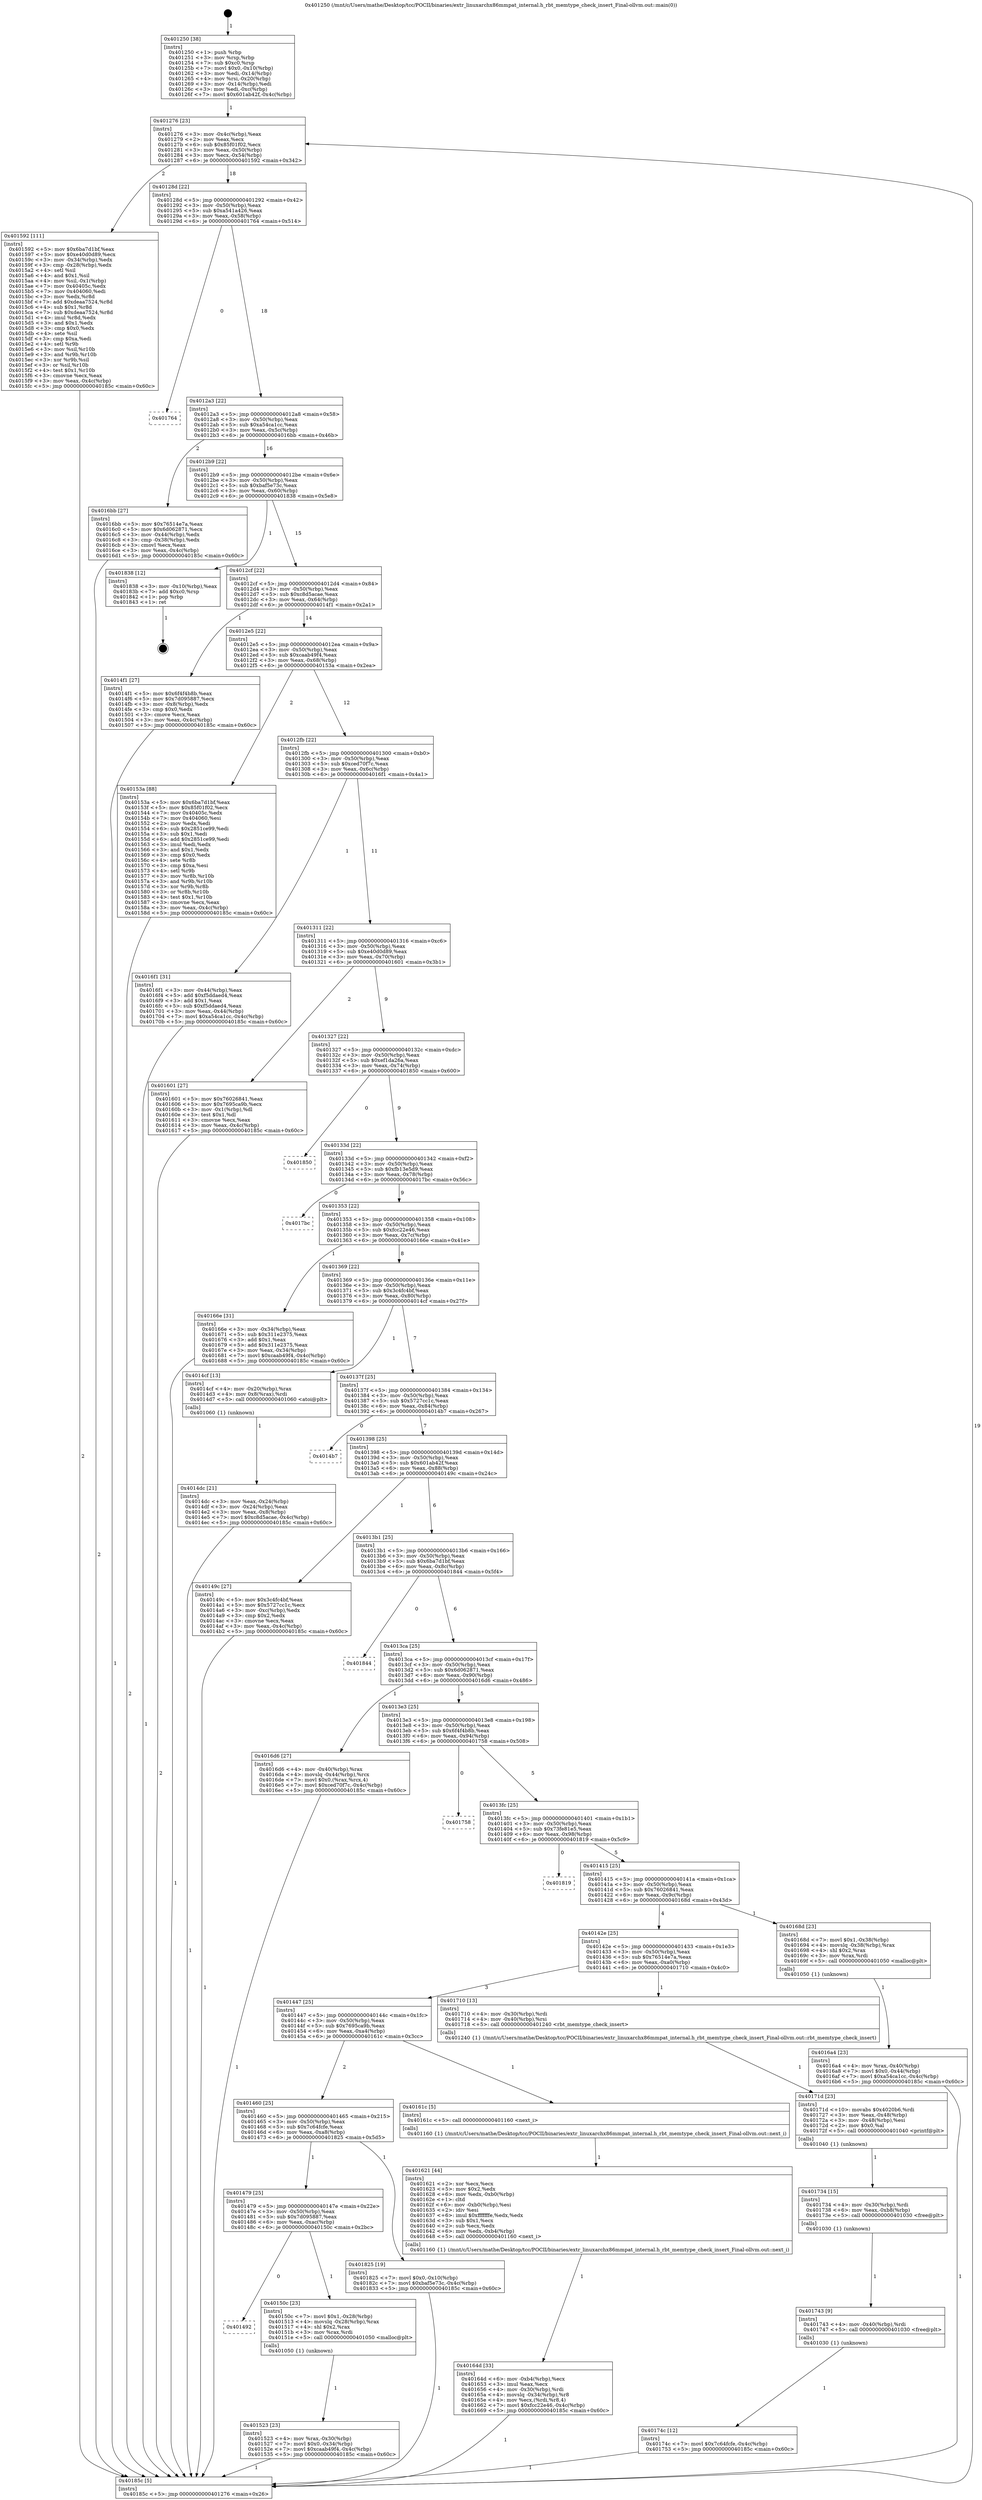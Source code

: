 digraph "0x401250" {
  label = "0x401250 (/mnt/c/Users/mathe/Desktop/tcc/POCII/binaries/extr_linuxarchx86mmpat_internal.h_rbt_memtype_check_insert_Final-ollvm.out::main(0))"
  labelloc = "t"
  node[shape=record]

  Entry [label="",width=0.3,height=0.3,shape=circle,fillcolor=black,style=filled]
  "0x401276" [label="{
     0x401276 [23]\l
     | [instrs]\l
     &nbsp;&nbsp;0x401276 \<+3\>: mov -0x4c(%rbp),%eax\l
     &nbsp;&nbsp;0x401279 \<+2\>: mov %eax,%ecx\l
     &nbsp;&nbsp;0x40127b \<+6\>: sub $0x85f01f02,%ecx\l
     &nbsp;&nbsp;0x401281 \<+3\>: mov %eax,-0x50(%rbp)\l
     &nbsp;&nbsp;0x401284 \<+3\>: mov %ecx,-0x54(%rbp)\l
     &nbsp;&nbsp;0x401287 \<+6\>: je 0000000000401592 \<main+0x342\>\l
  }"]
  "0x401592" [label="{
     0x401592 [111]\l
     | [instrs]\l
     &nbsp;&nbsp;0x401592 \<+5\>: mov $0x6ba7d1bf,%eax\l
     &nbsp;&nbsp;0x401597 \<+5\>: mov $0xe40d0d89,%ecx\l
     &nbsp;&nbsp;0x40159c \<+3\>: mov -0x34(%rbp),%edx\l
     &nbsp;&nbsp;0x40159f \<+3\>: cmp -0x28(%rbp),%edx\l
     &nbsp;&nbsp;0x4015a2 \<+4\>: setl %sil\l
     &nbsp;&nbsp;0x4015a6 \<+4\>: and $0x1,%sil\l
     &nbsp;&nbsp;0x4015aa \<+4\>: mov %sil,-0x1(%rbp)\l
     &nbsp;&nbsp;0x4015ae \<+7\>: mov 0x40405c,%edx\l
     &nbsp;&nbsp;0x4015b5 \<+7\>: mov 0x404060,%edi\l
     &nbsp;&nbsp;0x4015bc \<+3\>: mov %edx,%r8d\l
     &nbsp;&nbsp;0x4015bf \<+7\>: add $0xdeaa7524,%r8d\l
     &nbsp;&nbsp;0x4015c6 \<+4\>: sub $0x1,%r8d\l
     &nbsp;&nbsp;0x4015ca \<+7\>: sub $0xdeaa7524,%r8d\l
     &nbsp;&nbsp;0x4015d1 \<+4\>: imul %r8d,%edx\l
     &nbsp;&nbsp;0x4015d5 \<+3\>: and $0x1,%edx\l
     &nbsp;&nbsp;0x4015d8 \<+3\>: cmp $0x0,%edx\l
     &nbsp;&nbsp;0x4015db \<+4\>: sete %sil\l
     &nbsp;&nbsp;0x4015df \<+3\>: cmp $0xa,%edi\l
     &nbsp;&nbsp;0x4015e2 \<+4\>: setl %r9b\l
     &nbsp;&nbsp;0x4015e6 \<+3\>: mov %sil,%r10b\l
     &nbsp;&nbsp;0x4015e9 \<+3\>: and %r9b,%r10b\l
     &nbsp;&nbsp;0x4015ec \<+3\>: xor %r9b,%sil\l
     &nbsp;&nbsp;0x4015ef \<+3\>: or %sil,%r10b\l
     &nbsp;&nbsp;0x4015f2 \<+4\>: test $0x1,%r10b\l
     &nbsp;&nbsp;0x4015f6 \<+3\>: cmovne %ecx,%eax\l
     &nbsp;&nbsp;0x4015f9 \<+3\>: mov %eax,-0x4c(%rbp)\l
     &nbsp;&nbsp;0x4015fc \<+5\>: jmp 000000000040185c \<main+0x60c\>\l
  }"]
  "0x40128d" [label="{
     0x40128d [22]\l
     | [instrs]\l
     &nbsp;&nbsp;0x40128d \<+5\>: jmp 0000000000401292 \<main+0x42\>\l
     &nbsp;&nbsp;0x401292 \<+3\>: mov -0x50(%rbp),%eax\l
     &nbsp;&nbsp;0x401295 \<+5\>: sub $0xa541a426,%eax\l
     &nbsp;&nbsp;0x40129a \<+3\>: mov %eax,-0x58(%rbp)\l
     &nbsp;&nbsp;0x40129d \<+6\>: je 0000000000401764 \<main+0x514\>\l
  }"]
  Exit [label="",width=0.3,height=0.3,shape=circle,fillcolor=black,style=filled,peripheries=2]
  "0x401764" [label="{
     0x401764\l
  }", style=dashed]
  "0x4012a3" [label="{
     0x4012a3 [22]\l
     | [instrs]\l
     &nbsp;&nbsp;0x4012a3 \<+5\>: jmp 00000000004012a8 \<main+0x58\>\l
     &nbsp;&nbsp;0x4012a8 \<+3\>: mov -0x50(%rbp),%eax\l
     &nbsp;&nbsp;0x4012ab \<+5\>: sub $0xa54ca1cc,%eax\l
     &nbsp;&nbsp;0x4012b0 \<+3\>: mov %eax,-0x5c(%rbp)\l
     &nbsp;&nbsp;0x4012b3 \<+6\>: je 00000000004016bb \<main+0x46b\>\l
  }"]
  "0x40174c" [label="{
     0x40174c [12]\l
     | [instrs]\l
     &nbsp;&nbsp;0x40174c \<+7\>: movl $0x7c64fcfe,-0x4c(%rbp)\l
     &nbsp;&nbsp;0x401753 \<+5\>: jmp 000000000040185c \<main+0x60c\>\l
  }"]
  "0x4016bb" [label="{
     0x4016bb [27]\l
     | [instrs]\l
     &nbsp;&nbsp;0x4016bb \<+5\>: mov $0x76514e7a,%eax\l
     &nbsp;&nbsp;0x4016c0 \<+5\>: mov $0x6d062871,%ecx\l
     &nbsp;&nbsp;0x4016c5 \<+3\>: mov -0x44(%rbp),%edx\l
     &nbsp;&nbsp;0x4016c8 \<+3\>: cmp -0x38(%rbp),%edx\l
     &nbsp;&nbsp;0x4016cb \<+3\>: cmovl %ecx,%eax\l
     &nbsp;&nbsp;0x4016ce \<+3\>: mov %eax,-0x4c(%rbp)\l
     &nbsp;&nbsp;0x4016d1 \<+5\>: jmp 000000000040185c \<main+0x60c\>\l
  }"]
  "0x4012b9" [label="{
     0x4012b9 [22]\l
     | [instrs]\l
     &nbsp;&nbsp;0x4012b9 \<+5\>: jmp 00000000004012be \<main+0x6e\>\l
     &nbsp;&nbsp;0x4012be \<+3\>: mov -0x50(%rbp),%eax\l
     &nbsp;&nbsp;0x4012c1 \<+5\>: sub $0xbaf5e73c,%eax\l
     &nbsp;&nbsp;0x4012c6 \<+3\>: mov %eax,-0x60(%rbp)\l
     &nbsp;&nbsp;0x4012c9 \<+6\>: je 0000000000401838 \<main+0x5e8\>\l
  }"]
  "0x401743" [label="{
     0x401743 [9]\l
     | [instrs]\l
     &nbsp;&nbsp;0x401743 \<+4\>: mov -0x40(%rbp),%rdi\l
     &nbsp;&nbsp;0x401747 \<+5\>: call 0000000000401030 \<free@plt\>\l
     | [calls]\l
     &nbsp;&nbsp;0x401030 \{1\} (unknown)\l
  }"]
  "0x401838" [label="{
     0x401838 [12]\l
     | [instrs]\l
     &nbsp;&nbsp;0x401838 \<+3\>: mov -0x10(%rbp),%eax\l
     &nbsp;&nbsp;0x40183b \<+7\>: add $0xc0,%rsp\l
     &nbsp;&nbsp;0x401842 \<+1\>: pop %rbp\l
     &nbsp;&nbsp;0x401843 \<+1\>: ret\l
  }"]
  "0x4012cf" [label="{
     0x4012cf [22]\l
     | [instrs]\l
     &nbsp;&nbsp;0x4012cf \<+5\>: jmp 00000000004012d4 \<main+0x84\>\l
     &nbsp;&nbsp;0x4012d4 \<+3\>: mov -0x50(%rbp),%eax\l
     &nbsp;&nbsp;0x4012d7 \<+5\>: sub $0xc8d5acae,%eax\l
     &nbsp;&nbsp;0x4012dc \<+3\>: mov %eax,-0x64(%rbp)\l
     &nbsp;&nbsp;0x4012df \<+6\>: je 00000000004014f1 \<main+0x2a1\>\l
  }"]
  "0x401734" [label="{
     0x401734 [15]\l
     | [instrs]\l
     &nbsp;&nbsp;0x401734 \<+4\>: mov -0x30(%rbp),%rdi\l
     &nbsp;&nbsp;0x401738 \<+6\>: mov %eax,-0xb8(%rbp)\l
     &nbsp;&nbsp;0x40173e \<+5\>: call 0000000000401030 \<free@plt\>\l
     | [calls]\l
     &nbsp;&nbsp;0x401030 \{1\} (unknown)\l
  }"]
  "0x4014f1" [label="{
     0x4014f1 [27]\l
     | [instrs]\l
     &nbsp;&nbsp;0x4014f1 \<+5\>: mov $0x6f4f4b8b,%eax\l
     &nbsp;&nbsp;0x4014f6 \<+5\>: mov $0x7d095887,%ecx\l
     &nbsp;&nbsp;0x4014fb \<+3\>: mov -0x8(%rbp),%edx\l
     &nbsp;&nbsp;0x4014fe \<+3\>: cmp $0x0,%edx\l
     &nbsp;&nbsp;0x401501 \<+3\>: cmove %ecx,%eax\l
     &nbsp;&nbsp;0x401504 \<+3\>: mov %eax,-0x4c(%rbp)\l
     &nbsp;&nbsp;0x401507 \<+5\>: jmp 000000000040185c \<main+0x60c\>\l
  }"]
  "0x4012e5" [label="{
     0x4012e5 [22]\l
     | [instrs]\l
     &nbsp;&nbsp;0x4012e5 \<+5\>: jmp 00000000004012ea \<main+0x9a\>\l
     &nbsp;&nbsp;0x4012ea \<+3\>: mov -0x50(%rbp),%eax\l
     &nbsp;&nbsp;0x4012ed \<+5\>: sub $0xcaab49f4,%eax\l
     &nbsp;&nbsp;0x4012f2 \<+3\>: mov %eax,-0x68(%rbp)\l
     &nbsp;&nbsp;0x4012f5 \<+6\>: je 000000000040153a \<main+0x2ea\>\l
  }"]
  "0x40171d" [label="{
     0x40171d [23]\l
     | [instrs]\l
     &nbsp;&nbsp;0x40171d \<+10\>: movabs $0x4020b6,%rdi\l
     &nbsp;&nbsp;0x401727 \<+3\>: mov %eax,-0x48(%rbp)\l
     &nbsp;&nbsp;0x40172a \<+3\>: mov -0x48(%rbp),%esi\l
     &nbsp;&nbsp;0x40172d \<+2\>: mov $0x0,%al\l
     &nbsp;&nbsp;0x40172f \<+5\>: call 0000000000401040 \<printf@plt\>\l
     | [calls]\l
     &nbsp;&nbsp;0x401040 \{1\} (unknown)\l
  }"]
  "0x40153a" [label="{
     0x40153a [88]\l
     | [instrs]\l
     &nbsp;&nbsp;0x40153a \<+5\>: mov $0x6ba7d1bf,%eax\l
     &nbsp;&nbsp;0x40153f \<+5\>: mov $0x85f01f02,%ecx\l
     &nbsp;&nbsp;0x401544 \<+7\>: mov 0x40405c,%edx\l
     &nbsp;&nbsp;0x40154b \<+7\>: mov 0x404060,%esi\l
     &nbsp;&nbsp;0x401552 \<+2\>: mov %edx,%edi\l
     &nbsp;&nbsp;0x401554 \<+6\>: sub $0x2851ce99,%edi\l
     &nbsp;&nbsp;0x40155a \<+3\>: sub $0x1,%edi\l
     &nbsp;&nbsp;0x40155d \<+6\>: add $0x2851ce99,%edi\l
     &nbsp;&nbsp;0x401563 \<+3\>: imul %edi,%edx\l
     &nbsp;&nbsp;0x401566 \<+3\>: and $0x1,%edx\l
     &nbsp;&nbsp;0x401569 \<+3\>: cmp $0x0,%edx\l
     &nbsp;&nbsp;0x40156c \<+4\>: sete %r8b\l
     &nbsp;&nbsp;0x401570 \<+3\>: cmp $0xa,%esi\l
     &nbsp;&nbsp;0x401573 \<+4\>: setl %r9b\l
     &nbsp;&nbsp;0x401577 \<+3\>: mov %r8b,%r10b\l
     &nbsp;&nbsp;0x40157a \<+3\>: and %r9b,%r10b\l
     &nbsp;&nbsp;0x40157d \<+3\>: xor %r9b,%r8b\l
     &nbsp;&nbsp;0x401580 \<+3\>: or %r8b,%r10b\l
     &nbsp;&nbsp;0x401583 \<+4\>: test $0x1,%r10b\l
     &nbsp;&nbsp;0x401587 \<+3\>: cmovne %ecx,%eax\l
     &nbsp;&nbsp;0x40158a \<+3\>: mov %eax,-0x4c(%rbp)\l
     &nbsp;&nbsp;0x40158d \<+5\>: jmp 000000000040185c \<main+0x60c\>\l
  }"]
  "0x4012fb" [label="{
     0x4012fb [22]\l
     | [instrs]\l
     &nbsp;&nbsp;0x4012fb \<+5\>: jmp 0000000000401300 \<main+0xb0\>\l
     &nbsp;&nbsp;0x401300 \<+3\>: mov -0x50(%rbp),%eax\l
     &nbsp;&nbsp;0x401303 \<+5\>: sub $0xced70f7c,%eax\l
     &nbsp;&nbsp;0x401308 \<+3\>: mov %eax,-0x6c(%rbp)\l
     &nbsp;&nbsp;0x40130b \<+6\>: je 00000000004016f1 \<main+0x4a1\>\l
  }"]
  "0x4016a4" [label="{
     0x4016a4 [23]\l
     | [instrs]\l
     &nbsp;&nbsp;0x4016a4 \<+4\>: mov %rax,-0x40(%rbp)\l
     &nbsp;&nbsp;0x4016a8 \<+7\>: movl $0x0,-0x44(%rbp)\l
     &nbsp;&nbsp;0x4016af \<+7\>: movl $0xa54ca1cc,-0x4c(%rbp)\l
     &nbsp;&nbsp;0x4016b6 \<+5\>: jmp 000000000040185c \<main+0x60c\>\l
  }"]
  "0x4016f1" [label="{
     0x4016f1 [31]\l
     | [instrs]\l
     &nbsp;&nbsp;0x4016f1 \<+3\>: mov -0x44(%rbp),%eax\l
     &nbsp;&nbsp;0x4016f4 \<+5\>: add $0xf5ddaed4,%eax\l
     &nbsp;&nbsp;0x4016f9 \<+3\>: add $0x1,%eax\l
     &nbsp;&nbsp;0x4016fc \<+5\>: sub $0xf5ddaed4,%eax\l
     &nbsp;&nbsp;0x401701 \<+3\>: mov %eax,-0x44(%rbp)\l
     &nbsp;&nbsp;0x401704 \<+7\>: movl $0xa54ca1cc,-0x4c(%rbp)\l
     &nbsp;&nbsp;0x40170b \<+5\>: jmp 000000000040185c \<main+0x60c\>\l
  }"]
  "0x401311" [label="{
     0x401311 [22]\l
     | [instrs]\l
     &nbsp;&nbsp;0x401311 \<+5\>: jmp 0000000000401316 \<main+0xc6\>\l
     &nbsp;&nbsp;0x401316 \<+3\>: mov -0x50(%rbp),%eax\l
     &nbsp;&nbsp;0x401319 \<+5\>: sub $0xe40d0d89,%eax\l
     &nbsp;&nbsp;0x40131e \<+3\>: mov %eax,-0x70(%rbp)\l
     &nbsp;&nbsp;0x401321 \<+6\>: je 0000000000401601 \<main+0x3b1\>\l
  }"]
  "0x40164d" [label="{
     0x40164d [33]\l
     | [instrs]\l
     &nbsp;&nbsp;0x40164d \<+6\>: mov -0xb4(%rbp),%ecx\l
     &nbsp;&nbsp;0x401653 \<+3\>: imul %eax,%ecx\l
     &nbsp;&nbsp;0x401656 \<+4\>: mov -0x30(%rbp),%rdi\l
     &nbsp;&nbsp;0x40165a \<+4\>: movslq -0x34(%rbp),%r8\l
     &nbsp;&nbsp;0x40165e \<+4\>: mov %ecx,(%rdi,%r8,4)\l
     &nbsp;&nbsp;0x401662 \<+7\>: movl $0xfcc22e46,-0x4c(%rbp)\l
     &nbsp;&nbsp;0x401669 \<+5\>: jmp 000000000040185c \<main+0x60c\>\l
  }"]
  "0x401601" [label="{
     0x401601 [27]\l
     | [instrs]\l
     &nbsp;&nbsp;0x401601 \<+5\>: mov $0x76026841,%eax\l
     &nbsp;&nbsp;0x401606 \<+5\>: mov $0x7695ca9b,%ecx\l
     &nbsp;&nbsp;0x40160b \<+3\>: mov -0x1(%rbp),%dl\l
     &nbsp;&nbsp;0x40160e \<+3\>: test $0x1,%dl\l
     &nbsp;&nbsp;0x401611 \<+3\>: cmovne %ecx,%eax\l
     &nbsp;&nbsp;0x401614 \<+3\>: mov %eax,-0x4c(%rbp)\l
     &nbsp;&nbsp;0x401617 \<+5\>: jmp 000000000040185c \<main+0x60c\>\l
  }"]
  "0x401327" [label="{
     0x401327 [22]\l
     | [instrs]\l
     &nbsp;&nbsp;0x401327 \<+5\>: jmp 000000000040132c \<main+0xdc\>\l
     &nbsp;&nbsp;0x40132c \<+3\>: mov -0x50(%rbp),%eax\l
     &nbsp;&nbsp;0x40132f \<+5\>: sub $0xef1da26a,%eax\l
     &nbsp;&nbsp;0x401334 \<+3\>: mov %eax,-0x74(%rbp)\l
     &nbsp;&nbsp;0x401337 \<+6\>: je 0000000000401850 \<main+0x600\>\l
  }"]
  "0x401621" [label="{
     0x401621 [44]\l
     | [instrs]\l
     &nbsp;&nbsp;0x401621 \<+2\>: xor %ecx,%ecx\l
     &nbsp;&nbsp;0x401623 \<+5\>: mov $0x2,%edx\l
     &nbsp;&nbsp;0x401628 \<+6\>: mov %edx,-0xb0(%rbp)\l
     &nbsp;&nbsp;0x40162e \<+1\>: cltd\l
     &nbsp;&nbsp;0x40162f \<+6\>: mov -0xb0(%rbp),%esi\l
     &nbsp;&nbsp;0x401635 \<+2\>: idiv %esi\l
     &nbsp;&nbsp;0x401637 \<+6\>: imul $0xfffffffe,%edx,%edx\l
     &nbsp;&nbsp;0x40163d \<+3\>: sub $0x1,%ecx\l
     &nbsp;&nbsp;0x401640 \<+2\>: sub %ecx,%edx\l
     &nbsp;&nbsp;0x401642 \<+6\>: mov %edx,-0xb4(%rbp)\l
     &nbsp;&nbsp;0x401648 \<+5\>: call 0000000000401160 \<next_i\>\l
     | [calls]\l
     &nbsp;&nbsp;0x401160 \{1\} (/mnt/c/Users/mathe/Desktop/tcc/POCII/binaries/extr_linuxarchx86mmpat_internal.h_rbt_memtype_check_insert_Final-ollvm.out::next_i)\l
  }"]
  "0x401850" [label="{
     0x401850\l
  }", style=dashed]
  "0x40133d" [label="{
     0x40133d [22]\l
     | [instrs]\l
     &nbsp;&nbsp;0x40133d \<+5\>: jmp 0000000000401342 \<main+0xf2\>\l
     &nbsp;&nbsp;0x401342 \<+3\>: mov -0x50(%rbp),%eax\l
     &nbsp;&nbsp;0x401345 \<+5\>: sub $0xfb13e5d9,%eax\l
     &nbsp;&nbsp;0x40134a \<+3\>: mov %eax,-0x78(%rbp)\l
     &nbsp;&nbsp;0x40134d \<+6\>: je 00000000004017bc \<main+0x56c\>\l
  }"]
  "0x401523" [label="{
     0x401523 [23]\l
     | [instrs]\l
     &nbsp;&nbsp;0x401523 \<+4\>: mov %rax,-0x30(%rbp)\l
     &nbsp;&nbsp;0x401527 \<+7\>: movl $0x0,-0x34(%rbp)\l
     &nbsp;&nbsp;0x40152e \<+7\>: movl $0xcaab49f4,-0x4c(%rbp)\l
     &nbsp;&nbsp;0x401535 \<+5\>: jmp 000000000040185c \<main+0x60c\>\l
  }"]
  "0x4017bc" [label="{
     0x4017bc\l
  }", style=dashed]
  "0x401353" [label="{
     0x401353 [22]\l
     | [instrs]\l
     &nbsp;&nbsp;0x401353 \<+5\>: jmp 0000000000401358 \<main+0x108\>\l
     &nbsp;&nbsp;0x401358 \<+3\>: mov -0x50(%rbp),%eax\l
     &nbsp;&nbsp;0x40135b \<+5\>: sub $0xfcc22e46,%eax\l
     &nbsp;&nbsp;0x401360 \<+3\>: mov %eax,-0x7c(%rbp)\l
     &nbsp;&nbsp;0x401363 \<+6\>: je 000000000040166e \<main+0x41e\>\l
  }"]
  "0x401492" [label="{
     0x401492\l
  }", style=dashed]
  "0x40166e" [label="{
     0x40166e [31]\l
     | [instrs]\l
     &nbsp;&nbsp;0x40166e \<+3\>: mov -0x34(%rbp),%eax\l
     &nbsp;&nbsp;0x401671 \<+5\>: sub $0x311e2375,%eax\l
     &nbsp;&nbsp;0x401676 \<+3\>: add $0x1,%eax\l
     &nbsp;&nbsp;0x401679 \<+5\>: add $0x311e2375,%eax\l
     &nbsp;&nbsp;0x40167e \<+3\>: mov %eax,-0x34(%rbp)\l
     &nbsp;&nbsp;0x401681 \<+7\>: movl $0xcaab49f4,-0x4c(%rbp)\l
     &nbsp;&nbsp;0x401688 \<+5\>: jmp 000000000040185c \<main+0x60c\>\l
  }"]
  "0x401369" [label="{
     0x401369 [22]\l
     | [instrs]\l
     &nbsp;&nbsp;0x401369 \<+5\>: jmp 000000000040136e \<main+0x11e\>\l
     &nbsp;&nbsp;0x40136e \<+3\>: mov -0x50(%rbp),%eax\l
     &nbsp;&nbsp;0x401371 \<+5\>: sub $0x3c4fc4bf,%eax\l
     &nbsp;&nbsp;0x401376 \<+3\>: mov %eax,-0x80(%rbp)\l
     &nbsp;&nbsp;0x401379 \<+6\>: je 00000000004014cf \<main+0x27f\>\l
  }"]
  "0x40150c" [label="{
     0x40150c [23]\l
     | [instrs]\l
     &nbsp;&nbsp;0x40150c \<+7\>: movl $0x1,-0x28(%rbp)\l
     &nbsp;&nbsp;0x401513 \<+4\>: movslq -0x28(%rbp),%rax\l
     &nbsp;&nbsp;0x401517 \<+4\>: shl $0x2,%rax\l
     &nbsp;&nbsp;0x40151b \<+3\>: mov %rax,%rdi\l
     &nbsp;&nbsp;0x40151e \<+5\>: call 0000000000401050 \<malloc@plt\>\l
     | [calls]\l
     &nbsp;&nbsp;0x401050 \{1\} (unknown)\l
  }"]
  "0x4014cf" [label="{
     0x4014cf [13]\l
     | [instrs]\l
     &nbsp;&nbsp;0x4014cf \<+4\>: mov -0x20(%rbp),%rax\l
     &nbsp;&nbsp;0x4014d3 \<+4\>: mov 0x8(%rax),%rdi\l
     &nbsp;&nbsp;0x4014d7 \<+5\>: call 0000000000401060 \<atoi@plt\>\l
     | [calls]\l
     &nbsp;&nbsp;0x401060 \{1\} (unknown)\l
  }"]
  "0x40137f" [label="{
     0x40137f [25]\l
     | [instrs]\l
     &nbsp;&nbsp;0x40137f \<+5\>: jmp 0000000000401384 \<main+0x134\>\l
     &nbsp;&nbsp;0x401384 \<+3\>: mov -0x50(%rbp),%eax\l
     &nbsp;&nbsp;0x401387 \<+5\>: sub $0x5727cc1c,%eax\l
     &nbsp;&nbsp;0x40138c \<+6\>: mov %eax,-0x84(%rbp)\l
     &nbsp;&nbsp;0x401392 \<+6\>: je 00000000004014b7 \<main+0x267\>\l
  }"]
  "0x401479" [label="{
     0x401479 [25]\l
     | [instrs]\l
     &nbsp;&nbsp;0x401479 \<+5\>: jmp 000000000040147e \<main+0x22e\>\l
     &nbsp;&nbsp;0x40147e \<+3\>: mov -0x50(%rbp),%eax\l
     &nbsp;&nbsp;0x401481 \<+5\>: sub $0x7d095887,%eax\l
     &nbsp;&nbsp;0x401486 \<+6\>: mov %eax,-0xac(%rbp)\l
     &nbsp;&nbsp;0x40148c \<+6\>: je 000000000040150c \<main+0x2bc\>\l
  }"]
  "0x4014b7" [label="{
     0x4014b7\l
  }", style=dashed]
  "0x401398" [label="{
     0x401398 [25]\l
     | [instrs]\l
     &nbsp;&nbsp;0x401398 \<+5\>: jmp 000000000040139d \<main+0x14d\>\l
     &nbsp;&nbsp;0x40139d \<+3\>: mov -0x50(%rbp),%eax\l
     &nbsp;&nbsp;0x4013a0 \<+5\>: sub $0x601ab42f,%eax\l
     &nbsp;&nbsp;0x4013a5 \<+6\>: mov %eax,-0x88(%rbp)\l
     &nbsp;&nbsp;0x4013ab \<+6\>: je 000000000040149c \<main+0x24c\>\l
  }"]
  "0x401825" [label="{
     0x401825 [19]\l
     | [instrs]\l
     &nbsp;&nbsp;0x401825 \<+7\>: movl $0x0,-0x10(%rbp)\l
     &nbsp;&nbsp;0x40182c \<+7\>: movl $0xbaf5e73c,-0x4c(%rbp)\l
     &nbsp;&nbsp;0x401833 \<+5\>: jmp 000000000040185c \<main+0x60c\>\l
  }"]
  "0x40149c" [label="{
     0x40149c [27]\l
     | [instrs]\l
     &nbsp;&nbsp;0x40149c \<+5\>: mov $0x3c4fc4bf,%eax\l
     &nbsp;&nbsp;0x4014a1 \<+5\>: mov $0x5727cc1c,%ecx\l
     &nbsp;&nbsp;0x4014a6 \<+3\>: mov -0xc(%rbp),%edx\l
     &nbsp;&nbsp;0x4014a9 \<+3\>: cmp $0x2,%edx\l
     &nbsp;&nbsp;0x4014ac \<+3\>: cmovne %ecx,%eax\l
     &nbsp;&nbsp;0x4014af \<+3\>: mov %eax,-0x4c(%rbp)\l
     &nbsp;&nbsp;0x4014b2 \<+5\>: jmp 000000000040185c \<main+0x60c\>\l
  }"]
  "0x4013b1" [label="{
     0x4013b1 [25]\l
     | [instrs]\l
     &nbsp;&nbsp;0x4013b1 \<+5\>: jmp 00000000004013b6 \<main+0x166\>\l
     &nbsp;&nbsp;0x4013b6 \<+3\>: mov -0x50(%rbp),%eax\l
     &nbsp;&nbsp;0x4013b9 \<+5\>: sub $0x6ba7d1bf,%eax\l
     &nbsp;&nbsp;0x4013be \<+6\>: mov %eax,-0x8c(%rbp)\l
     &nbsp;&nbsp;0x4013c4 \<+6\>: je 0000000000401844 \<main+0x5f4\>\l
  }"]
  "0x40185c" [label="{
     0x40185c [5]\l
     | [instrs]\l
     &nbsp;&nbsp;0x40185c \<+5\>: jmp 0000000000401276 \<main+0x26\>\l
  }"]
  "0x401250" [label="{
     0x401250 [38]\l
     | [instrs]\l
     &nbsp;&nbsp;0x401250 \<+1\>: push %rbp\l
     &nbsp;&nbsp;0x401251 \<+3\>: mov %rsp,%rbp\l
     &nbsp;&nbsp;0x401254 \<+7\>: sub $0xc0,%rsp\l
     &nbsp;&nbsp;0x40125b \<+7\>: movl $0x0,-0x10(%rbp)\l
     &nbsp;&nbsp;0x401262 \<+3\>: mov %edi,-0x14(%rbp)\l
     &nbsp;&nbsp;0x401265 \<+4\>: mov %rsi,-0x20(%rbp)\l
     &nbsp;&nbsp;0x401269 \<+3\>: mov -0x14(%rbp),%edi\l
     &nbsp;&nbsp;0x40126c \<+3\>: mov %edi,-0xc(%rbp)\l
     &nbsp;&nbsp;0x40126f \<+7\>: movl $0x601ab42f,-0x4c(%rbp)\l
  }"]
  "0x4014dc" [label="{
     0x4014dc [21]\l
     | [instrs]\l
     &nbsp;&nbsp;0x4014dc \<+3\>: mov %eax,-0x24(%rbp)\l
     &nbsp;&nbsp;0x4014df \<+3\>: mov -0x24(%rbp),%eax\l
     &nbsp;&nbsp;0x4014e2 \<+3\>: mov %eax,-0x8(%rbp)\l
     &nbsp;&nbsp;0x4014e5 \<+7\>: movl $0xc8d5acae,-0x4c(%rbp)\l
     &nbsp;&nbsp;0x4014ec \<+5\>: jmp 000000000040185c \<main+0x60c\>\l
  }"]
  "0x401460" [label="{
     0x401460 [25]\l
     | [instrs]\l
     &nbsp;&nbsp;0x401460 \<+5\>: jmp 0000000000401465 \<main+0x215\>\l
     &nbsp;&nbsp;0x401465 \<+3\>: mov -0x50(%rbp),%eax\l
     &nbsp;&nbsp;0x401468 \<+5\>: sub $0x7c64fcfe,%eax\l
     &nbsp;&nbsp;0x40146d \<+6\>: mov %eax,-0xa8(%rbp)\l
     &nbsp;&nbsp;0x401473 \<+6\>: je 0000000000401825 \<main+0x5d5\>\l
  }"]
  "0x401844" [label="{
     0x401844\l
  }", style=dashed]
  "0x4013ca" [label="{
     0x4013ca [25]\l
     | [instrs]\l
     &nbsp;&nbsp;0x4013ca \<+5\>: jmp 00000000004013cf \<main+0x17f\>\l
     &nbsp;&nbsp;0x4013cf \<+3\>: mov -0x50(%rbp),%eax\l
     &nbsp;&nbsp;0x4013d2 \<+5\>: sub $0x6d062871,%eax\l
     &nbsp;&nbsp;0x4013d7 \<+6\>: mov %eax,-0x90(%rbp)\l
     &nbsp;&nbsp;0x4013dd \<+6\>: je 00000000004016d6 \<main+0x486\>\l
  }"]
  "0x40161c" [label="{
     0x40161c [5]\l
     | [instrs]\l
     &nbsp;&nbsp;0x40161c \<+5\>: call 0000000000401160 \<next_i\>\l
     | [calls]\l
     &nbsp;&nbsp;0x401160 \{1\} (/mnt/c/Users/mathe/Desktop/tcc/POCII/binaries/extr_linuxarchx86mmpat_internal.h_rbt_memtype_check_insert_Final-ollvm.out::next_i)\l
  }"]
  "0x4016d6" [label="{
     0x4016d6 [27]\l
     | [instrs]\l
     &nbsp;&nbsp;0x4016d6 \<+4\>: mov -0x40(%rbp),%rax\l
     &nbsp;&nbsp;0x4016da \<+4\>: movslq -0x44(%rbp),%rcx\l
     &nbsp;&nbsp;0x4016de \<+7\>: movl $0x0,(%rax,%rcx,4)\l
     &nbsp;&nbsp;0x4016e5 \<+7\>: movl $0xced70f7c,-0x4c(%rbp)\l
     &nbsp;&nbsp;0x4016ec \<+5\>: jmp 000000000040185c \<main+0x60c\>\l
  }"]
  "0x4013e3" [label="{
     0x4013e3 [25]\l
     | [instrs]\l
     &nbsp;&nbsp;0x4013e3 \<+5\>: jmp 00000000004013e8 \<main+0x198\>\l
     &nbsp;&nbsp;0x4013e8 \<+3\>: mov -0x50(%rbp),%eax\l
     &nbsp;&nbsp;0x4013eb \<+5\>: sub $0x6f4f4b8b,%eax\l
     &nbsp;&nbsp;0x4013f0 \<+6\>: mov %eax,-0x94(%rbp)\l
     &nbsp;&nbsp;0x4013f6 \<+6\>: je 0000000000401758 \<main+0x508\>\l
  }"]
  "0x401447" [label="{
     0x401447 [25]\l
     | [instrs]\l
     &nbsp;&nbsp;0x401447 \<+5\>: jmp 000000000040144c \<main+0x1fc\>\l
     &nbsp;&nbsp;0x40144c \<+3\>: mov -0x50(%rbp),%eax\l
     &nbsp;&nbsp;0x40144f \<+5\>: sub $0x7695ca9b,%eax\l
     &nbsp;&nbsp;0x401454 \<+6\>: mov %eax,-0xa4(%rbp)\l
     &nbsp;&nbsp;0x40145a \<+6\>: je 000000000040161c \<main+0x3cc\>\l
  }"]
  "0x401758" [label="{
     0x401758\l
  }", style=dashed]
  "0x4013fc" [label="{
     0x4013fc [25]\l
     | [instrs]\l
     &nbsp;&nbsp;0x4013fc \<+5\>: jmp 0000000000401401 \<main+0x1b1\>\l
     &nbsp;&nbsp;0x401401 \<+3\>: mov -0x50(%rbp),%eax\l
     &nbsp;&nbsp;0x401404 \<+5\>: sub $0x73fe81e5,%eax\l
     &nbsp;&nbsp;0x401409 \<+6\>: mov %eax,-0x98(%rbp)\l
     &nbsp;&nbsp;0x40140f \<+6\>: je 0000000000401819 \<main+0x5c9\>\l
  }"]
  "0x401710" [label="{
     0x401710 [13]\l
     | [instrs]\l
     &nbsp;&nbsp;0x401710 \<+4\>: mov -0x30(%rbp),%rdi\l
     &nbsp;&nbsp;0x401714 \<+4\>: mov -0x40(%rbp),%rsi\l
     &nbsp;&nbsp;0x401718 \<+5\>: call 0000000000401240 \<rbt_memtype_check_insert\>\l
     | [calls]\l
     &nbsp;&nbsp;0x401240 \{1\} (/mnt/c/Users/mathe/Desktop/tcc/POCII/binaries/extr_linuxarchx86mmpat_internal.h_rbt_memtype_check_insert_Final-ollvm.out::rbt_memtype_check_insert)\l
  }"]
  "0x401819" [label="{
     0x401819\l
  }", style=dashed]
  "0x401415" [label="{
     0x401415 [25]\l
     | [instrs]\l
     &nbsp;&nbsp;0x401415 \<+5\>: jmp 000000000040141a \<main+0x1ca\>\l
     &nbsp;&nbsp;0x40141a \<+3\>: mov -0x50(%rbp),%eax\l
     &nbsp;&nbsp;0x40141d \<+5\>: sub $0x76026841,%eax\l
     &nbsp;&nbsp;0x401422 \<+6\>: mov %eax,-0x9c(%rbp)\l
     &nbsp;&nbsp;0x401428 \<+6\>: je 000000000040168d \<main+0x43d\>\l
  }"]
  "0x40142e" [label="{
     0x40142e [25]\l
     | [instrs]\l
     &nbsp;&nbsp;0x40142e \<+5\>: jmp 0000000000401433 \<main+0x1e3\>\l
     &nbsp;&nbsp;0x401433 \<+3\>: mov -0x50(%rbp),%eax\l
     &nbsp;&nbsp;0x401436 \<+5\>: sub $0x76514e7a,%eax\l
     &nbsp;&nbsp;0x40143b \<+6\>: mov %eax,-0xa0(%rbp)\l
     &nbsp;&nbsp;0x401441 \<+6\>: je 0000000000401710 \<main+0x4c0\>\l
  }"]
  "0x40168d" [label="{
     0x40168d [23]\l
     | [instrs]\l
     &nbsp;&nbsp;0x40168d \<+7\>: movl $0x1,-0x38(%rbp)\l
     &nbsp;&nbsp;0x401694 \<+4\>: movslq -0x38(%rbp),%rax\l
     &nbsp;&nbsp;0x401698 \<+4\>: shl $0x2,%rax\l
     &nbsp;&nbsp;0x40169c \<+3\>: mov %rax,%rdi\l
     &nbsp;&nbsp;0x40169f \<+5\>: call 0000000000401050 \<malloc@plt\>\l
     | [calls]\l
     &nbsp;&nbsp;0x401050 \{1\} (unknown)\l
  }"]
  Entry -> "0x401250" [label=" 1"]
  "0x401276" -> "0x401592" [label=" 2"]
  "0x401276" -> "0x40128d" [label=" 18"]
  "0x401838" -> Exit [label=" 1"]
  "0x40128d" -> "0x401764" [label=" 0"]
  "0x40128d" -> "0x4012a3" [label=" 18"]
  "0x401825" -> "0x40185c" [label=" 1"]
  "0x4012a3" -> "0x4016bb" [label=" 2"]
  "0x4012a3" -> "0x4012b9" [label=" 16"]
  "0x40174c" -> "0x40185c" [label=" 1"]
  "0x4012b9" -> "0x401838" [label=" 1"]
  "0x4012b9" -> "0x4012cf" [label=" 15"]
  "0x401743" -> "0x40174c" [label=" 1"]
  "0x4012cf" -> "0x4014f1" [label=" 1"]
  "0x4012cf" -> "0x4012e5" [label=" 14"]
  "0x401734" -> "0x401743" [label=" 1"]
  "0x4012e5" -> "0x40153a" [label=" 2"]
  "0x4012e5" -> "0x4012fb" [label=" 12"]
  "0x40171d" -> "0x401734" [label=" 1"]
  "0x4012fb" -> "0x4016f1" [label=" 1"]
  "0x4012fb" -> "0x401311" [label=" 11"]
  "0x401710" -> "0x40171d" [label=" 1"]
  "0x401311" -> "0x401601" [label=" 2"]
  "0x401311" -> "0x401327" [label=" 9"]
  "0x4016f1" -> "0x40185c" [label=" 1"]
  "0x401327" -> "0x401850" [label=" 0"]
  "0x401327" -> "0x40133d" [label=" 9"]
  "0x4016d6" -> "0x40185c" [label=" 1"]
  "0x40133d" -> "0x4017bc" [label=" 0"]
  "0x40133d" -> "0x401353" [label=" 9"]
  "0x4016bb" -> "0x40185c" [label=" 2"]
  "0x401353" -> "0x40166e" [label=" 1"]
  "0x401353" -> "0x401369" [label=" 8"]
  "0x4016a4" -> "0x40185c" [label=" 1"]
  "0x401369" -> "0x4014cf" [label=" 1"]
  "0x401369" -> "0x40137f" [label=" 7"]
  "0x40168d" -> "0x4016a4" [label=" 1"]
  "0x40137f" -> "0x4014b7" [label=" 0"]
  "0x40137f" -> "0x401398" [label=" 7"]
  "0x40164d" -> "0x40185c" [label=" 1"]
  "0x401398" -> "0x40149c" [label=" 1"]
  "0x401398" -> "0x4013b1" [label=" 6"]
  "0x40149c" -> "0x40185c" [label=" 1"]
  "0x401250" -> "0x401276" [label=" 1"]
  "0x40185c" -> "0x401276" [label=" 19"]
  "0x4014cf" -> "0x4014dc" [label=" 1"]
  "0x4014dc" -> "0x40185c" [label=" 1"]
  "0x4014f1" -> "0x40185c" [label=" 1"]
  "0x401621" -> "0x40164d" [label=" 1"]
  "0x4013b1" -> "0x401844" [label=" 0"]
  "0x4013b1" -> "0x4013ca" [label=" 6"]
  "0x401601" -> "0x40185c" [label=" 2"]
  "0x4013ca" -> "0x4016d6" [label=" 1"]
  "0x4013ca" -> "0x4013e3" [label=" 5"]
  "0x401592" -> "0x40185c" [label=" 2"]
  "0x4013e3" -> "0x401758" [label=" 0"]
  "0x4013e3" -> "0x4013fc" [label=" 5"]
  "0x401523" -> "0x40185c" [label=" 1"]
  "0x4013fc" -> "0x401819" [label=" 0"]
  "0x4013fc" -> "0x401415" [label=" 5"]
  "0x40150c" -> "0x401523" [label=" 1"]
  "0x401415" -> "0x40168d" [label=" 1"]
  "0x401415" -> "0x40142e" [label=" 4"]
  "0x401479" -> "0x401492" [label=" 0"]
  "0x40142e" -> "0x401710" [label=" 1"]
  "0x40142e" -> "0x401447" [label=" 3"]
  "0x40153a" -> "0x40185c" [label=" 2"]
  "0x401447" -> "0x40161c" [label=" 1"]
  "0x401447" -> "0x401460" [label=" 2"]
  "0x40161c" -> "0x401621" [label=" 1"]
  "0x401460" -> "0x401825" [label=" 1"]
  "0x401460" -> "0x401479" [label=" 1"]
  "0x40166e" -> "0x40185c" [label=" 1"]
  "0x401479" -> "0x40150c" [label=" 1"]
}
